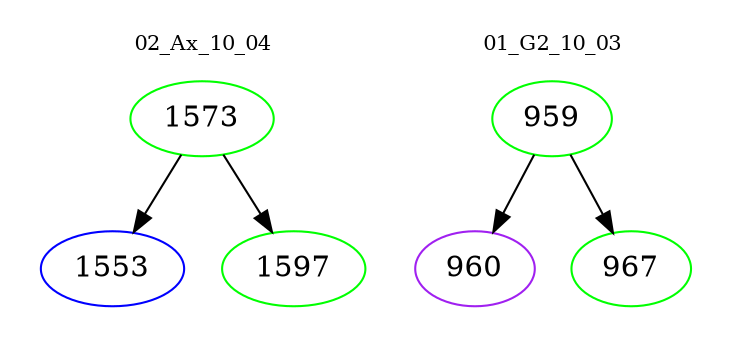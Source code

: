 digraph{
subgraph cluster_0 {
color = white
label = "02_Ax_10_04";
fontsize=10;
T0_1573 [label="1573", color="green"]
T0_1573 -> T0_1553 [color="black"]
T0_1553 [label="1553", color="blue"]
T0_1573 -> T0_1597 [color="black"]
T0_1597 [label="1597", color="green"]
}
subgraph cluster_1 {
color = white
label = "01_G2_10_03";
fontsize=10;
T1_959 [label="959", color="green"]
T1_959 -> T1_960 [color="black"]
T1_960 [label="960", color="purple"]
T1_959 -> T1_967 [color="black"]
T1_967 [label="967", color="green"]
}
}
